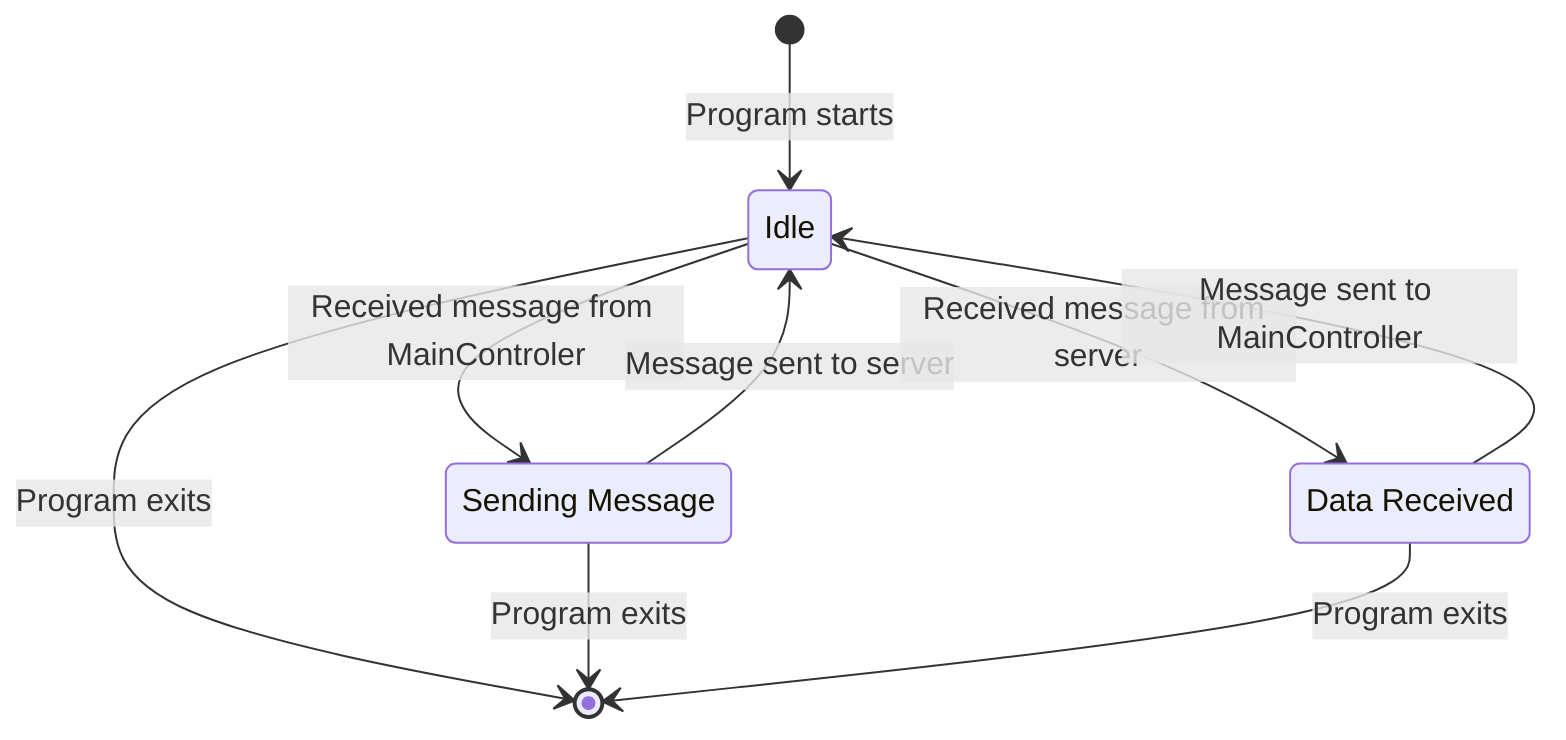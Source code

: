 stateDiagram

Idle: Idle
SendMsg: Sending Message
ReceiveMsg: Data Received

[*] --> Idle: Program starts
Idle --> SendMsg: Received message from MainControler
SendMsg --> Idle: Message sent to server
Idle --> ReceiveMsg: Received message from server
ReceiveMsg --> Idle: Message sent to MainController

Idle --> [*]: Program exits
SendMsg --> [*]: Program exits
ReceiveMsg --> [*]: Program exits